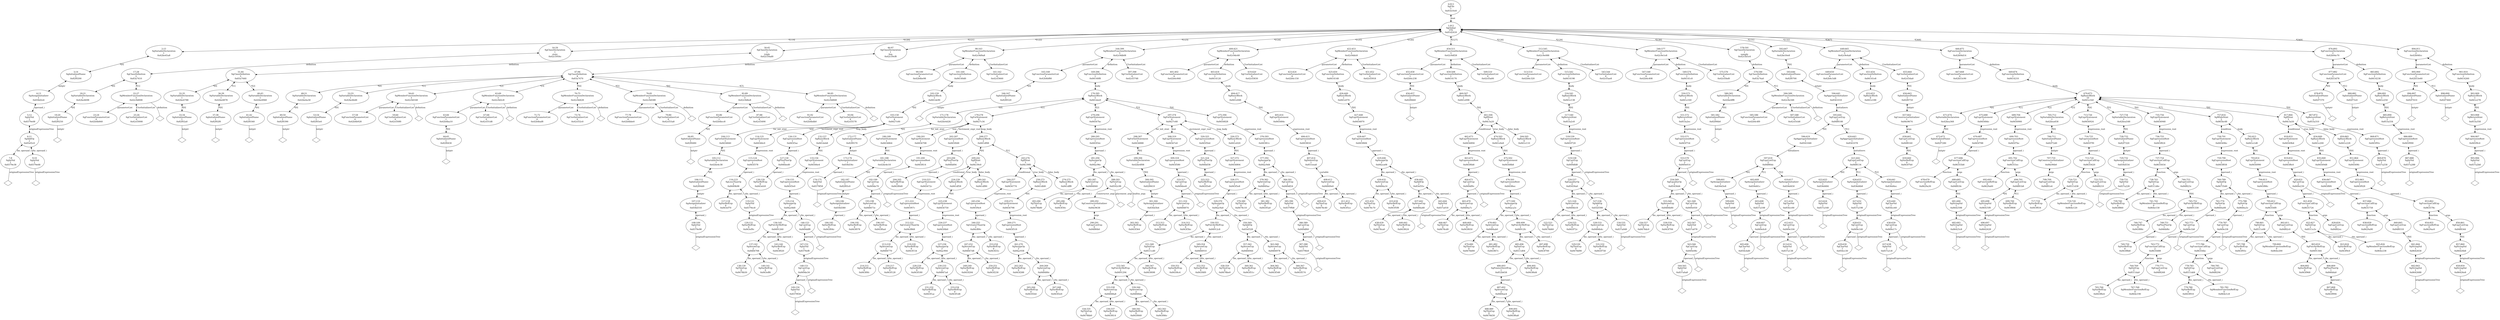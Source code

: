 digraph "G./fsm.C.dot" {
"0x8379e38"[label="7:8\nSgIntVal\n1\n0x8379e38\n" ];
"0x8379e38" -> "0x8379e38__originalExpressionTree__null"[label="originalExpressionTree" dir=none ];
"0x8379e38__originalExpressionTree__null"[label="" shape=diamond ];
"0x8379e68"[label="9:10\nSgIntVal\n1\n0x8379e68\n" ];
"0x8379e68" -> "0x8379e68__originalExpressionTree__null"[label="originalExpressionTree" dir=none ];
"0x8379e68__originalExpressionTree__null"[label="" shape=diamond ];
"0x83ef2c0"[label="6:11\nSgAddOp\n2\n0x83ef2c0\n" ];
"0x83ef2c0" -> "0x8379e38"[label="lhs_operand_i" dir=both ];
"0x83ef2c0" -> "0x8379e68"[label="rhs_operand_i" dir=both ];
"0x8379e08"[label="5:12\nSgIntVal\n1\n0x8379e08\n" ];
"0x8379e08" -> "0x83ef2c0"[label="originalExpressionTree" dir=both ];
"0x836d2e4"[label="4:13\nSgAssignInitializer\n1\n0x836d2e4\n" ];
"0x836d2e4" -> "0x8379e08"[label="operand_i" dir=both ];
"0x82f0200"[label="3:14\nSgInitializedName\n1\n0x82f0200\n" ];
"0x82f0200" -> "0x836d2e4"[label="initptr" dir=both ];
"0x42be45a8"[label="2:15\nSgVariableDeclaration\n1\n0x42be45a8\n" ];
"0x42be45a8" -> "0x82f0200"[label="*[0]" dir=both ];
"0x82f0250"[label="19:20\nSgInitializedName\n1\n0x82f0250\n" ];
"0x82f0250" -> "0x82f0250__initptr__null"[label="initptr" dir=none ];
"0x82f0250__initptr__null"[label="" shape=diamond ];
"0x42be4698"[label="18:21\nSgVariableDeclaration\n1\n0x42be4698\n" ];
"0x42be4698" -> "0x82f0250"[label="*[0]" dir=both ];
"0x42b4b840"[label="23:24\nSgFunctionParameterList\n0\n0x42b4b840\n" ];
"0x42cf3008"[label="25:26\nSgCtorInitializerList\n0\n0x42cf3008\n" ];
"0x42c9d008"[label="22:27\nSgMemberFunctionDeclaration\n3\n0x42c9d008\n" ];
"0x42c9d008" -> "0x42b4b840"[label="parameterList" dir=both ];
"0x42c9d008" -> "0x42c9d008__definition__null"[label="definition" dir=none ];
"0x42c9d008__definition__null"[label="" shape=diamond ];
"0x42c9d008" -> "0x42cf3008"[label="CtorInitializerList" dir=both ];
"0x83a7410"[label="17:28\nSgClassDefinition\n2\n0x83a7410\n" ];
"0x83a7410" -> "0x42be4698"[label="*[0]" dir=both ];
"0x83a7410" -> "0x42c9d008"[label="*[1]" dir=both ];
"0x42c5956c"[label="16:29\nSgClassDeclaration\n1\nstate\n0x42c5956c\n" ];
"0x42c5956c" -> "0x83a7410"[label="definition" dir=both ];
"0x82f02a0"[label="33:34\nSgInitializedName\n1\n0x82f02a0\n" ];
"0x82f02a0" -> "0x82f02a0__initptr__null"[label="initptr" dir=none ];
"0x82f02a0__initptr__null"[label="" shape=diamond ];
"0x42be4788"[label="32:35\nSgVariableDeclaration\n1\n0x42be4788\n" ];
"0x42be4788" -> "0x82f02a0"[label="*[0]" dir=both ];
"0x82f02f0"[label="37:38\nSgInitializedName\n1\n0x82f02f0\n" ];
"0x82f02f0" -> "0x82f02f0__initptr__null"[label="initptr" dir=none ];
"0x82f02f0__initptr__null"[label="" shape=diamond ];
"0x42be4878"[label="36:39\nSgVariableDeclaration\n1\n0x42be4878\n" ];
"0x42be4878" -> "0x82f02f0"[label="*[0]" dir=both ];
"0x82f0340"[label="41:42\nSgInitializedName\n1\n0x82f0340\n" ];
"0x82f0340" -> "0x82f0340__initptr__null"[label="initptr" dir=none ];
"0x82f0340__initptr__null"[label="" shape=diamond ];
"0x42be4968"[label="40:43\nSgVariableDeclaration\n1\n0x42be4968\n" ];
"0x42be4968" -> "0x82f0340"[label="*[0]" dir=both ];
"0x83a7440"[label="31:44\nSgClassDefinition\n3\n0x83a7440\n" ];
"0x83a7440" -> "0x42be4788"[label="*[0]" dir=both ];
"0x83a7440" -> "0x42be4878"[label="*[1]" dir=both ];
"0x83a7440" -> "0x42be4968"[label="*[2]" dir=both ];
"0x42c59ad0"[label="30:45\nSgClassDeclaration\n1\ntriple\n0x42c59ad0\n" ];
"0x42c59ad0" -> "0x83a7440"[label="definition" dir=both ];
"0x82f0390"[label="49:50\nSgInitializedName\n1\n0x82f0390\n" ];
"0x82f0390" -> "0x82f0390__initptr__null"[label="initptr" dir=none ];
"0x82f0390__initptr__null"[label="" shape=diamond ];
"0x42be4a58"[label="48:51\nSgVariableDeclaration\n1\n0x42be4a58\n" ];
"0x42be4a58" -> "0x82f0390"[label="*[0]" dir=both ];
"0x82f03e0"[label="53:54\nSgInitializedName\n1\n0x82f03e0\n" ];
"0x82f03e0" -> "0x82f03e0__initptr__null"[label="initptr" dir=none ];
"0x82f03e0__initptr__null"[label="" shape=diamond ];
"0x42be4b48"[label="52:55\nSgVariableDeclaration\n1\n0x42be4b48\n" ];
"0x42be4b48" -> "0x82f03e0"[label="*[0]" dir=both ];
"0x42b4b928"[label="57:58\nSgFunctionParameterList\n0\n0x42b4b928\n" ];
"0x42cf30f0"[label="59:60\nSgCtorInitializerList\n0\n0x42cf30f0\n" ];
"0x42c9d168"[label="56:61\nSgMemberFunctionDeclaration\n3\n0x42c9d168\n" ];
"0x42c9d168" -> "0x42b4b928"[label="parameterList" dir=both ];
"0x42c9d168" -> "0x42c9d168__definition__null"[label="definition" dir=none ];
"0x42c9d168__definition__null"[label="" shape=diamond ];
"0x42c9d168" -> "0x42cf30f0"[label="CtorInitializerList" dir=both ];
"0x82f0430"[label="64:65\nSgInitializedName\n1\n0x82f0430\n" ];
"0x82f0430" -> "0x82f0430__initptr__null"[label="initptr" dir=none ];
"0x82f0430__initptr__null"[label="" shape=diamond ];
"0x42b4ba10"[label="63:66\nSgFunctionParameterList\n1\n0x42b4ba10\n" ];
"0x42b4ba10" -> "0x82f0430"[label="*[0]" dir=both ];
"0x42cf31d8"[label="67:68\nSgCtorInitializerList\n0\n0x42cf31d8\n" ];
"0x42c9d2c8"[label="62:69\nSgMemberFunctionDeclaration\n3\n0x42c9d2c8\n" ];
"0x42c9d2c8" -> "0x42b4ba10"[label="parameterList" dir=both ];
"0x42c9d2c8" -> "0x42c9d2c8__definition__null"[label="definition" dir=none ];
"0x42c9d2c8__definition__null"[label="" shape=diamond ];
"0x42c9d2c8" -> "0x42cf31d8"[label="CtorInitializerList" dir=both ];
"0x42b4baf8"[label="71:72\nSgFunctionParameterList\n0\n0x42b4baf8\n" ];
"0x42cf32c0"[label="73:74\nSgCtorInitializerList\n0\n0x42cf32c0\n" ];
"0x42c9d428"[label="70:75\nSgMemberFunctionDeclaration\n3\n0x42c9d428\n" ];
"0x42c9d428" -> "0x42b4baf8"[label="parameterList" dir=both ];
"0x42c9d428" -> "0x42c9d428__definition__null"[label="definition" dir=none ];
"0x42c9d428__definition__null"[label="" shape=diamond ];
"0x42c9d428" -> "0x42cf32c0"[label="CtorInitializerList" dir=both ];
"0x42b4bbe0"[label="77:78\nSgFunctionParameterList\n0\n0x42b4bbe0\n" ];
"0x42cf33a8"[label="79:80\nSgCtorInitializerList\n0\n0x42cf33a8\n" ];
"0x42c9d588"[label="76:81\nSgMemberFunctionDeclaration\n3\n0x42c9d588\n" ];
"0x42c9d588" -> "0x42b4bbe0"[label="parameterList" dir=both ];
"0x42c9d588" -> "0x42c9d588__definition__null"[label="definition" dir=none ];
"0x42c9d588__definition__null"[label="" shape=diamond ];
"0x42c9d588" -> "0x42cf33a8"[label="CtorInitializerList" dir=both ];
"0x82f0480"[label="84:85\nSgInitializedName\n1\n0x82f0480\n" ];
"0x82f0480" -> "0x82f0480__initptr__null"[label="initptr" dir=none ];
"0x82f0480__initptr__null"[label="" shape=diamond ];
"0x42b4bcc8"[label="83:86\nSgFunctionParameterList\n1\n0x42b4bcc8\n" ];
"0x42b4bcc8" -> "0x82f0480"[label="*[0]" dir=both ];
"0x42cf3490"[label="87:88\nSgCtorInitializerList\n0\n0x42cf3490\n" ];
"0x42c9d6e8"[label="82:89\nSgMemberFunctionDeclaration\n3\n0x42c9d6e8\n" ];
"0x42c9d6e8" -> "0x42b4bcc8"[label="parameterList" dir=both ];
"0x42c9d6e8" -> "0x42c9d6e8__definition__null"[label="definition" dir=none ];
"0x42c9d6e8__definition__null"[label="" shape=diamond ];
"0x42c9d6e8" -> "0x42cf3490"[label="CtorInitializerList" dir=both ];
"0x42b4bdb0"[label="91:92\nSgFunctionParameterList\n0\n0x42b4bdb0\n" ];
"0x42cf3578"[label="93:94\nSgCtorInitializerList\n0\n0x42cf3578\n" ];
"0x42c9d848"[label="90:95\nSgMemberFunctionDeclaration\n3\n0x42c9d848\n" ];
"0x42c9d848" -> "0x42b4bdb0"[label="parameterList" dir=both ];
"0x42c9d848" -> "0x42c9d848__definition__null"[label="definition" dir=none ];
"0x42c9d848__definition__null"[label="" shape=diamond ];
"0x42c9d848" -> "0x42cf3578"[label="CtorInitializerList" dir=both ];
"0x83a7470"[label="47:96\nSgClassDefinition\n8\n0x83a7470\n" ];
"0x83a7470" -> "0x42be4a58"[label="*[0]" dir=both ];
"0x83a7470" -> "0x42be4b48"[label="*[1]" dir=both ];
"0x83a7470" -> "0x42c9d168"[label="*[2]" dir=both ];
"0x83a7470" -> "0x42c9d2c8"[label="*[3]" dir=both ];
"0x83a7470" -> "0x42c9d428"[label="*[4]" dir=both ];
"0x83a7470" -> "0x42c9d588"[label="*[5]" dir=both ];
"0x83a7470" -> "0x42c9d6e8"[label="*[6]" dir=both ];
"0x83a7470" -> "0x42c9d848"[label="*[7]" dir=both ];
"0x42c59cf8"[label="46:97\nSgClassDeclaration\n1\nfsm\n0x42c59cf8\n" ];
"0x42c59cf8" -> "0x83a7470"[label="definition" dir=both ];
"0x42b4be98"[label="99:100\nSgFunctionParameterList\n0\n0x42b4be98\n" ];
"0x8379e98"[label="108:109\nSgIntVal\n1\n0x8379e98\n" ];
"0x8379e98" -> "0x8379e98__originalExpressionTree__null"[label="originalExpressionTree" dir=none ];
"0x8379e98__originalExpressionTree__null"[label="" shape=diamond ];
"0x836d318"[label="107:110\nSgAssignInitializer\n1\n0x836d318\n" ];
"0x836d318" -> "0x8379e98"[label="operand_i" dir=both ];
"0x82f04d0"[label="106:111\nSgInitializedName\n1\n0x82f04d0\n" ];
"0x82f04d0" -> "0x836d318"[label="initptr" dir=both ];
"0x42be4c38"[label="105:112\nSgVariableDeclaration\n1\n0x42be4c38\n" ];
"0x42be4c38" -> "0x82f04d0"[label="*[0]" dir=both ];
"0x8434840"[label="104:113\nSgForInitStatement\n1\n0x8434840\n" ];
"0x8434840" -> "0x42be4c38"[label="*[0]" dir=both ];
"0x843ef70"[label="117:118\nSgVarRefExp\n0\n0x843ef70\n" ];
"0x843ef9c"[label="120:121\nSgVarRefExp\n0\n0x843ef9c\n" ];
"0x8379ec8"[label="119:122\nSgIntVal\n1\n0x8379ec8\n" ];
"0x8379ec8" -> "0x843ef9c"[label="originalExpressionTree" dir=both ];
"0x8449b98"[label="116:123\nSgLessThanOp\n2\n0x8449b98\n" ];
"0x8449b98" -> "0x843ef70"[label="lhs_operand_i" dir=both ];
"0x8449b98" -> "0x8379ec8"[label="rhs_operand_i" dir=both ];
"0x845f378"[label="115:124\nSgExpressionRoot\n1\n0x845f378\n" ];
"0x845f378" -> "0x8449b98"[label="operand_i" dir=both ];
"0x84566c0"[label="114:125\nSgExprStatement\n1\n0x84566c0\n" ];
"0x84566c0" -> "0x845f378"[label="expression_root" dir=both ];
"0x843efc8"[label="128:129\nSgVarRefExp\n0\n0x843efc8\n" ];
"0x846bed0"[label="127:130\nSgPlusPlusOp\n1\n0x846bed0\n" ];
"0x846bed0" -> "0x843efc8"[label="operand_i" dir=both ];
"0x845f3ac"[label="126:131\nSgExpressionRoot\n1\n0x845f3ac\n" ];
"0x845f3ac" -> "0x846bed0"[label="operand_i" dir=both ];
"0x8478b50"[label="138:139\nSgThisExp\n0\n0x8478b50\n" ];
"0x843eff4"[label="140:141\nSgVarRefExp\n0\n0x843eff4\n" ];
"0x8484708"[label="137:142\nSgArrowExp\n2\n0x8484708\n" ];
"0x8484708" -> "0x8478b50"[label="lhs_operand_i" dir=both ];
"0x8484708" -> "0x843eff4"[label="rhs_operand_i" dir=both ];
"0x843f020"[label="143:144\nSgVarRefExp\n0\n0x843f020\n" ];
"0x8491260"[label="136:145\nSgPntrArrRefExp\n2\n0x8491260\n" ];
"0x8491260" -> "0x8484708"[label="lhs_operand_i" dir=both ];
"0x8491260" -> "0x843f020"[label="rhs_operand_i" dir=both ];
"0x8379f28"[label="149:150\nSgIntVal\n1\n0x8379f28\n" ];
"0x8379f28" -> "0x8379f28__originalExpressionTree__null"[label="originalExpressionTree" dir=none ];
"0x8379f28__originalExpressionTree__null"[label="" shape=diamond ];
"0x849de34"[label="148:151\nSgCastExp\n2\n0x849de34\n" ];
"0x849de34" -> "0x8379f28"[label="operand_i" dir=both ];
"0x849de34" -> "0x849de34__originalExpressionTree__null"[label="originalExpressionTree" dir=none ];
"0x849de34__originalExpressionTree__null"[label="" shape=diamond ];
"0x8379ef8"[label="147:152\nSgIntVal\n1\n0x8379ef8\n" ];
"0x8379ef8" -> "0x849de34"[label="originalExpressionTree" dir=both ];
"0x849ddf8"[label="146:153\nSgCastExp\n2\n0x849ddf8\n" ];
"0x849ddf8" -> "0x8379ef8"[label="operand_i" dir=both ];
"0x849ddf8" -> "0x849ddf8__originalExpressionTree__null"[label="originalExpressionTree" dir=none ];
"0x849ddf8__originalExpressionTree__null"[label="" shape=diamond ];
"0x84ac8d0"[label="135:154\nSgAssignOp\n2\n0x84ac8d0\n" ];
"0x84ac8d0" -> "0x8491260"[label="lhs_operand_i" dir=both ];
"0x84ac8d0" -> "0x849ddf8"[label="rhs_operand_i" dir=both ];
"0x845f3e0"[label="134:155\nSgExpressionRoot\n1\n0x845f3e0\n" ];
"0x845f3e0" -> "0x84ac8d0"[label="operand_i" dir=both ];
"0x84566e4"[label="133:156\nSgExprStatement\n1\n0x84566e4\n" ];
"0x84566e4" -> "0x845f3e0"[label="expression_root" dir=both ];
"0x841deb8"[label="132:157\nSgBasicBlock\n1\n0x841deb8\n" ];
"0x841deb8" -> "0x84566e4"[label="*[0]" dir=both ];
"0x8427c00"[label="103:158\nSgForStatement\n4\n0x8427c00\n" ];
"0x8427c00" -> "0x8434840"[label="for_init_stmt" dir=both ];
"0x8427c00" -> "0x84566c0"[label="test" dir=both ];
"0x8427c00" -> "0x845f3ac"[label="increment_expr_root" dir=both ];
"0x8427c00" -> "0x841deb8"[label="loop_body" dir=both ];
"0x841de90"[label="102:159\nSgBasicBlock\n1\n0x841de90\n" ];
"0x841de90" -> "0x8427c00"[label="*[0]" dir=both ];
"0x84140d0"[label="101:160\nSgFunctionDefinition\n1\n0x84140d0\n" ];
"0x84140d0" -> "0x841de90"[label="body" dir=both ];
"0x42cf3660"[label="161:162\nSgCtorInitializerList\n0\n0x42cf3660\n" ];
"0x42c9d9a8"[label="98:163\nSgMemberFunctionDeclaration\n3\n0x42c9d9a8\n" ];
"0x42c9d9a8" -> "0x42b4be98"[label="parameterList" dir=both ];
"0x42c9d9a8" -> "0x84140d0"[label="definition" dir=both ];
"0x42c9d9a8" -> "0x42cf3660"[label="CtorInitializerList" dir=both ];
"0x82f0520"[label="166:167\nSgInitializedName\n1\n0x82f0520\n" ];
"0x82f0520" -> "0x82f0520__initptr__null"[label="initptr" dir=none ];
"0x82f0520__initptr__null"[label="" shape=diamond ];
"0x42b4bf80"[label="165:168\nSgFunctionParameterList\n1\n0x42b4bf80\n" ];
"0x42b4bf80" -> "0x82f0520"[label="*[0]" dir=both ];
"0x8379f58"[label="174:175\nSgIntVal\n1\n0x8379f58\n" ];
"0x8379f58" -> "0x8379f58__originalExpressionTree__null"[label="originalExpressionTree" dir=none ];
"0x8379f58__originalExpressionTree__null"[label="" shape=diamond ];
"0x836d34c"[label="173:176\nSgAssignInitializer\n1\n0x836d34c\n" ];
"0x836d34c" -> "0x8379f58"[label="operand_i" dir=both ];
"0x82f0570"[label="172:177\nSgInitializedName\n1\n0x82f0570\n" ];
"0x82f0570" -> "0x836d34c"[label="initptr" dir=both ];
"0x42be4d28"[label="171:178\nSgVariableDeclaration\n1\n0x42be4d28\n" ];
"0x42be4d28" -> "0x82f0570"[label="*[0]" dir=both ];
"0x843f04c"[label="184:185\nSgVarRefExp\n0\n0x843f04c\n" ];
"0x836d380"[label="183:186\nSgAssignInitializer\n1\n0x836d380\n" ];
"0x836d380" -> "0x843f04c"[label="operand_i" dir=both ];
"0x82f05c0"[label="182:187\nSgInitializedName\n1\n0x82f05c0\n" ];
"0x82f05c0" -> "0x836d380"[label="initptr" dir=both ];
"0x42be4e18"[label="181:188\nSgVariableDeclaration\n1\n0x42be4e18\n" ];
"0x42be4e18" -> "0x82f05c0"[label="*[0]" dir=both ];
"0x8434864"[label="180:189\nSgForInitStatement\n1\n0x8434864\n" ];
"0x8434864" -> "0x42be4e18"[label="*[0]" dir=both ];
"0x843f078"[label="194:195\nSgVarRefExp\n0\n0x843f078\n" ];
"0x843f0a4"[label="196:197\nSgVarRefExp\n0\n0x843f0a4\n" ];
"0x848473c"[label="193:198\nSgArrowExp\n2\n0x848473c\n" ];
"0x848473c" -> "0x843f078"[label="lhs_operand_i" dir=both ];
"0x848473c" -> "0x843f0a4"[label="rhs_operand_i" dir=both ];
"0x849de70"[label="192:199\nSgCastExp\n2\n0x849de70\n" ];
"0x849de70" -> "0x848473c"[label="operand_i" dir=both ];
"0x849de70" -> "0x849de70__originalExpressionTree__null"[label="originalExpressionTree" dir=none ];
"0x849de70__originalExpressionTree__null"[label="" shape=diamond ];
"0x845f414"[label="191:200\nSgExpressionRoot\n1\n0x845f414\n" ];
"0x845f414" -> "0x849de70"[label="operand_i" dir=both ];
"0x8456708"[label="190:201\nSgExprStatement\n1\n0x8456708\n" ];
"0x8456708" -> "0x845f414"[label="expression_root" dir=both ];
"0x843f0d0"[label="204:205\nSgVarRefExp\n0\n0x843f0d0\n" ];
"0x846bf04"[label="203:206\nSgPlusPlusOp\n1\n0x846bf04\n" ];
"0x846bf04" -> "0x843f0d0"[label="operand_i" dir=both ];
"0x845f448"[label="202:207\nSgExpressionRoot\n1\n0x845f448\n" ];
"0x845f448" -> "0x846bf04"[label="operand_i" dir=both ];
"0x843f0fc"[label="214:215\nSgVarRefExp\n0\n0x843f0fc\n" ];
"0x843f128"[label="216:217\nSgVarRefExp\n0\n0x843f128\n" ];
"0x8484770"[label="213:218\nSgArrowExp\n2\n0x8484770\n" ];
"0x8484770" -> "0x843f0fc"[label="lhs_operand_i" dir=both ];
"0x8484770" -> "0x843f128"[label="rhs_operand_i" dir=both ];
"0x843f154"[label="219:220\nSgVarRefExp\n0\n0x843f154\n" ];
"0x84cf868"[label="212:221\nSgGreaterThanOp\n2\n0x84cf868\n" ];
"0x84cf868" -> "0x8484770"[label="lhs_operand_i" dir=both ];
"0x84cf868" -> "0x843f154"[label="rhs_operand_i" dir=both ];
"0x845f47c"[label="211:222\nSgExpressionRoot\n1\n0x845f47c\n" ];
"0x845f47c" -> "0x84cf868"[label="operand_i" dir=both ];
"0x845672c"[label="210:223\nSgExprStatement\n1\n0x845672c\n" ];
"0x845672c" -> "0x845f47c"[label="expression_root" dir=both ];
"0x843f180"[label="228:229\nSgVarRefExp\n0\n0x843f180\n" ];
"0x843f1ac"[label="231:232\nSgVarRefExp\n0\n0x843f1ac\n" ];
"0x843f1d8"[label="233:234\nSgVarRefExp\n0\n0x843f1d8\n" ];
"0x84847a4"[label="230:235\nSgArrowExp\n2\n0x84847a4\n" ];
"0x84847a4" -> "0x843f1ac"[label="lhs_operand_i" dir=both ];
"0x84847a4" -> "0x843f1d8"[label="rhs_operand_i" dir=both ];
"0x84ac904"[label="227:236\nSgAssignOp\n2\n0x84ac904\n" ];
"0x84ac904" -> "0x843f180"[label="lhs_operand_i" dir=both ];
"0x84ac904" -> "0x84847a4"[label="rhs_operand_i" dir=both ];
"0x845f4b0"[label="226:237\nSgExpressionRoot\n1\n0x845f4b0\n" ];
"0x845f4b0" -> "0x84ac904"[label="operand_i" dir=both ];
"0x8456750"[label="225:238\nSgExprStatement\n1\n0x8456750\n" ];
"0x8456750" -> "0x845f4b0"[label="expression_root" dir=both ];
"0x841df58"[label="224:239\nSgBasicBlock\n1\n0x841df58\n" ];
"0x841df58" -> "0x8456750"[label="*[0]" dir=both ];
"0x841df80"[label="240:241\nSgBasicBlock\n0\n0x841df80\n" ];
"0x84c39c0"[label="209:242\nSgIfStmt\n3\n0x84c39c0\n" ];
"0x84c39c0" -> "0x845672c"[label="conditional" dir=both ];
"0x84c39c0" -> "0x841df58"[label="true_body" dir=both ];
"0x84c39c0" -> "0x841df80"[label="false_body" dir=both ];
"0x843f204"[label="248:249\nSgVarRefExp\n0\n0x843f204\n" ];
"0x843f230"[label="250:251\nSgVarRefExp\n0\n0x843f230\n" ];
"0x84847d8"[label="247:252\nSgArrowExp\n2\n0x84847d8\n" ];
"0x84847d8" -> "0x843f204"[label="lhs_operand_i" dir=both ];
"0x84847d8" -> "0x843f230"[label="rhs_operand_i" dir=both ];
"0x843f25c"[label="253:254\nSgVarRefExp\n0\n0x843f25c\n" ];
"0x84cf89c"[label="246:255\nSgGreaterThanOp\n2\n0x84cf89c\n" ];
"0x84cf89c" -> "0x84847d8"[label="lhs_operand_i" dir=both ];
"0x84cf89c" -> "0x843f25c"[label="rhs_operand_i" dir=both ];
"0x845f4e4"[label="245:256\nSgExpressionRoot\n1\n0x845f4e4\n" ];
"0x845f4e4" -> "0x84cf89c"[label="operand_i" dir=both ];
"0x8456774"[label="244:257\nSgExprStatement\n1\n0x8456774\n" ];
"0x8456774" -> "0x845f4e4"[label="expression_root" dir=both ];
"0x843f288"[label="262:263\nSgVarRefExp\n0\n0x843f288\n" ];
"0x843f2b4"[label="265:266\nSgVarRefExp\n0\n0x843f2b4\n" ];
"0x843f2e0"[label="267:268\nSgVarRefExp\n0\n0x843f2e0\n" ];
"0x848480c"[label="264:269\nSgArrowExp\n2\n0x848480c\n" ];
"0x848480c" -> "0x843f2b4"[label="lhs_operand_i" dir=both ];
"0x848480c" -> "0x843f2e0"[label="rhs_operand_i" dir=both ];
"0x84ac938"[label="261:270\nSgAssignOp\n2\n0x84ac938\n" ];
"0x84ac938" -> "0x843f288"[label="lhs_operand_i" dir=both ];
"0x84ac938" -> "0x848480c"[label="rhs_operand_i" dir=both ];
"0x845f518"[label="260:271\nSgExpressionRoot\n1\n0x845f518\n" ];
"0x845f518" -> "0x84ac938"[label="operand_i" dir=both ];
"0x8456798"[label="259:272\nSgExprStatement\n1\n0x8456798\n" ];
"0x8456798" -> "0x845f518"[label="expression_root" dir=both ];
"0x841dfd0"[label="258:273\nSgBasicBlock\n1\n0x841dfd0\n" ];
"0x841dfd0" -> "0x8456798"[label="*[0]" dir=both ];
"0x841dff8"[label="274:275\nSgBasicBlock\n0\n0x841dff8\n" ];
"0x84c39f0"[label="243:276\nSgIfStmt\n3\n0x84c39f0\n" ];
"0x84c39f0" -> "0x8456774"[label="conditional" dir=both ];
"0x84c39f0" -> "0x841dfd0"[label="true_body" dir=both ];
"0x84c39f0" -> "0x841dff8"[label="false_body" dir=both ];
"0x841df08"[label="208:277\nSgBasicBlock\n2\n0x841df08\n" ];
"0x841df08" -> "0x84c39c0"[label="*[0]" dir=both ];
"0x841df08" -> "0x84c39f0"[label="*[1]" dir=both ];
"0x8427c34"[label="179:278\nSgForStatement\n4\n0x8427c34\n" ];
"0x8427c34" -> "0x8434864"[label="for_init_stmt" dir=both ];
"0x8427c34" -> "0x8456708"[label="test" dir=both ];
"0x8427c34" -> "0x845f448"[label="increment_expr_root" dir=both ];
"0x8427c34" -> "0x841df08"[label="loop_body" dir=both ];
"0x8478b80"[label="283:284\nSgThisExp\n0\n0x8478b80\n" ];
"0x843f30c"[label="285:286\nSgVarRefExp\n0\n0x843f30c\n" ];
"0x8484840"[label="282:287\nSgArrowExp\n2\n0x8484840\n" ];
"0x8484840" -> "0x8478b80"[label="lhs_operand_i" dir=both ];
"0x8484840" -> "0x843f30c"[label="rhs_operand_i" dir=both ];
"0x84f80b0"[label="290:291\nSgExprListExp\n0\n0x84f80b0\n" ];
"0x84e9638"[label="289:292\nSgConstructorInitializer\n1\n0x84e9638\n" ];
"0x84e9638" -> "0x84f80b0"[label="args" dir=both ];
"0x8502c98"[label="288:293\nSgNewExp\n3\n0x8502c98\n" ];
"0x8502c98" -> "0x8502c98__placement_args__null"[label="placement_args" dir=none ];
"0x8502c98__placement_args__null"[label="" shape=diamond ];
"0x8502c98" -> "0x84e9638"[label="constructor_args" dir=both ];
"0x8502c98" -> "0x8502c98__builtin_args__null"[label="builtin_args" dir=none ];
"0x8502c98__builtin_args__null"[label="" shape=diamond ];
"0x84ac96c"[label="281:294\nSgAssignOp\n2\n0x84ac96c\n" ];
"0x84ac96c" -> "0x8484840"[label="lhs_operand_i" dir=both ];
"0x84ac96c" -> "0x8502c98"[label="rhs_operand_i" dir=both ];
"0x845f54c"[label="280:295\nSgExpressionRoot\n1\n0x845f54c\n" ];
"0x845f54c" -> "0x84ac96c"[label="operand_i" dir=both ];
"0x84567bc"[label="279:296\nSgExprStatement\n1\n0x84567bc\n" ];
"0x84567bc" -> "0x845f54c"[label="expression_root" dir=both ];
"0x843f364"[label="302:303\nSgVarRefExp\n0\n0x843f364\n" ];
"0x836d3b4"[label="301:304\nSgAssignInitializer\n1\n0x836d3b4\n" ];
"0x836d3b4" -> "0x843f364"[label="operand_i" dir=both ];
"0x82f0610"[label="300:305\nSgInitializedName\n1\n0x82f0610\n" ];
"0x82f0610" -> "0x836d3b4"[label="initptr" dir=both ];
"0x42be4f08"[label="299:306\nSgVariableDeclaration\n1\n0x42be4f08\n" ];
"0x42be4f08" -> "0x82f0610"[label="*[0]" dir=both ];
"0x8434888"[label="298:307\nSgForInitStatement\n1\n0x8434888\n" ];
"0x8434888" -> "0x42be4f08"[label="*[0]" dir=both ];
"0x843f390"[label="312:313\nSgVarRefExp\n0\n0x843f390\n" ];
"0x843f3bc"[label="314:315\nSgVarRefExp\n0\n0x843f3bc\n" ];
"0x8484874"[label="311:316\nSgArrowExp\n2\n0x8484874\n" ];
"0x8484874" -> "0x843f390"[label="lhs_operand_i" dir=both ];
"0x8484874" -> "0x843f3bc"[label="rhs_operand_i" dir=both ];
"0x849dee8"[label="310:317\nSgCastExp\n2\n0x849dee8\n" ];
"0x849dee8" -> "0x8484874"[label="operand_i" dir=both ];
"0x849dee8" -> "0x849dee8__originalExpressionTree__null"[label="originalExpressionTree" dir=none ];
"0x849dee8__originalExpressionTree__null"[label="" shape=diamond ];
"0x845f580"[label="309:318\nSgExpressionRoot\n1\n0x845f580\n" ];
"0x845f580" -> "0x849dee8"[label="operand_i" dir=both ];
"0x84567e0"[label="308:319\nSgExprStatement\n1\n0x84567e0\n" ];
"0x84567e0" -> "0x845f580"[label="expression_root" dir=both ];
"0x843f3e8"[label="322:323\nSgVarRefExp\n0\n0x843f3e8\n" ];
"0x846bf38"[label="321:324\nSgPlusPlusOp\n1\n0x846bf38\n" ];
"0x846bf38" -> "0x843f3e8"[label="operand_i" dir=both ];
"0x845f5b4"[label="320:325\nSgExpressionRoot\n1\n0x845f5b4\n" ];
"0x845f5b4" -> "0x846bf38"[label="operand_i" dir=both ];
"0x8478bb0"[label="334:335\nSgThisExp\n0\n0x8478bb0\n" ];
"0x843f414"[label="336:337\nSgVarRefExp\n0\n0x843f414\n" ];
"0x84848a8"[label="333:338\nSgArrowExp\n2\n0x84848a8\n" ];
"0x84848a8" -> "0x8478bb0"[label="lhs_operand_i" dir=both ];
"0x84848a8" -> "0x843f414"[label="rhs_operand_i" dir=both ];
"0x843f440"[label="340:341\nSgVarRefExp\n0\n0x843f440\n" ];
"0x843f46c"[label="342:343\nSgVarRefExp\n0\n0x843f46c\n" ];
"0x84848dc"[label="339:344\nSgArrowExp\n2\n0x84848dc\n" ];
"0x84848dc" -> "0x843f440"[label="lhs_operand_i" dir=both ];
"0x84848dc" -> "0x843f46c"[label="rhs_operand_i" dir=both ];
"0x8491294"[label="332:345\nSgPntrArrRefExp\n2\n0x8491294\n" ];
"0x8491294" -> "0x84848a8"[label="lhs_operand_i" dir=both ];
"0x8491294" -> "0x84848dc"[label="rhs_operand_i" dir=both ];
"0x843f498"[label="346:347\nSgVarRefExp\n0\n0x843f498\n" ];
"0x8511cd0"[label="331:348\nSgDotExp\n2\n0x8511cd0\n" ];
"0x8511cd0" -> "0x8491294"[label="lhs_operand_i" dir=both ];
"0x8511cd0" -> "0x843f498"[label="rhs_operand_i" dir=both ];
"0x843f4c4"[label="350:351\nSgVarRefExp\n0\n0x843f4c4\n" ];
"0x843f4f0"[label="352:353\nSgVarRefExp\n0\n0x843f4f0\n" ];
"0x8484910"[label="349:354\nSgArrowExp\n2\n0x8484910\n" ];
"0x8484910" -> "0x843f4c4"[label="lhs_operand_i" dir=both ];
"0x8484910" -> "0x843f4f0"[label="rhs_operand_i" dir=both ];
"0x84912c8"[label="330:355\nSgPntrArrRefExp\n2\n0x84912c8\n" ];
"0x84912c8" -> "0x8511cd0"[label="lhs_operand_i" dir=both ];
"0x84912c8" -> "0x8484910"[label="rhs_operand_i" dir=both ];
"0x8478be0"[label="358:359\nSgThisExp\n0\n0x8478be0\n" ];
"0x843f51c"[label="360:361\nSgVarRefExp\n0\n0x843f51c\n" ];
"0x8484944"[label="357:362\nSgArrowExp\n2\n0x8484944\n" ];
"0x8484944" -> "0x8478be0"[label="lhs_operand_i" dir=both ];
"0x8484944" -> "0x843f51c"[label="rhs_operand_i" dir=both ];
"0x843f548"[label="364:365\nSgVarRefExp\n0\n0x843f548\n" ];
"0x843f574"[label="366:367\nSgVarRefExp\n0\n0x843f574\n" ];
"0x8484978"[label="363:368\nSgArrowExp\n2\n0x8484978\n" ];
"0x8484978" -> "0x843f548"[label="lhs_operand_i" dir=both ];
"0x8484978" -> "0x843f574"[label="rhs_operand_i" dir=both ];
"0x83ef328"[label="356:369\nSgAddOp\n2\n0x83ef328\n" ];
"0x83ef328" -> "0x8484944"[label="lhs_operand_i" dir=both ];
"0x83ef328" -> "0x8484978"[label="rhs_operand_i" dir=both ];
"0x84ac9a0"[label="329:370\nSgAssignOp\n2\n0x84ac9a0\n" ];
"0x84ac9a0" -> "0x84912c8"[label="lhs_operand_i" dir=both ];
"0x84ac9a0" -> "0x83ef328"[label="rhs_operand_i" dir=both ];
"0x845f5e8"[label="328:371\nSgExpressionRoot\n1\n0x845f5e8\n" ];
"0x845f5e8" -> "0x84ac9a0"[label="operand_i" dir=both ];
"0x8456804"[label="327:372\nSgExprStatement\n1\n0x8456804\n" ];
"0x8456804" -> "0x845f5e8"[label="expression_root" dir=both ];
"0x841e020"[label="326:373\nSgBasicBlock\n1\n0x841e020\n" ];
"0x841e020" -> "0x8456804"[label="*[0]" dir=both ];
"0x8427c68"[label="297:374\nSgForStatement\n4\n0x8427c68\n" ];
"0x8427c68" -> "0x8434888"[label="for_init_stmt" dir=both ];
"0x8427c68" -> "0x84567e0"[label="test" dir=both ];
"0x8427c68" -> "0x845f5b4"[label="increment_expr_root" dir=both ];
"0x8427c68" -> "0x841e020"[label="loop_body" dir=both ];
"0x8478c10"[label="379:380\nSgThisExp\n0\n0x8478c10\n" ];
"0x843f5a0"[label="381:382\nSgVarRefExp\n0\n0x843f5a0\n" ];
"0x84849ac"[label="378:383\nSgArrowExp\n2\n0x84849ac\n" ];
"0x84849ac" -> "0x8478c10"[label="lhs_operand_i" dir=both ];
"0x84849ac" -> "0x843f5a0"[label="rhs_operand_i" dir=both ];
"0x8379fe8"[label="387:388\nSgIntVal\n1\n0x8379fe8\n" ];
"0x8379fe8" -> "0x8379fe8__originalExpressionTree__null"[label="originalExpressionTree" dir=none ];
"0x8379fe8__originalExpressionTree__null"[label="" shape=diamond ];
"0x849df60"[label="386:389\nSgCastExp\n2\n0x849df60\n" ];
"0x849df60" -> "0x8379fe8"[label="operand_i" dir=both ];
"0x849df60" -> "0x849df60__originalExpressionTree__null"[label="originalExpressionTree" dir=none ];
"0x849df60__originalExpressionTree__null"[label="" shape=diamond ];
"0x8379fb8"[label="385:390\nSgIntVal\n1\n0x8379fb8\n" ];
"0x8379fb8" -> "0x849df60"[label="originalExpressionTree" dir=both ];
"0x849df24"[label="384:391\nSgCastExp\n2\n0x849df24\n" ];
"0x849df24" -> "0x8379fb8"[label="operand_i" dir=both ];
"0x849df24" -> "0x849df24__originalExpressionTree__null"[label="originalExpressionTree" dir=none ];
"0x849df24__originalExpressionTree__null"[label="" shape=diamond ];
"0x84ac9d4"[label="377:392\nSgAssignOp\n2\n0x84ac9d4\n" ];
"0x84ac9d4" -> "0x84849ac"[label="lhs_operand_i" dir=both ];
"0x84ac9d4" -> "0x849df24"[label="rhs_operand_i" dir=both ];
"0x845f61c"[label="376:393\nSgExpressionRoot\n1\n0x845f61c\n" ];
"0x845f61c" -> "0x84ac9d4"[label="operand_i" dir=both ];
"0x8456828"[label="375:394\nSgExprStatement\n1\n0x8456828\n" ];
"0x8456828" -> "0x845f61c"[label="expression_root" dir=both ];
"0x841dee0"[label="170:395\nSgBasicBlock\n5\n0x841dee0\n" ];
"0x841dee0" -> "0x42be4d28"[label="*[0]" dir=both ];
"0x841dee0" -> "0x8427c34"[label="*[1]" dir=both ];
"0x841dee0" -> "0x84567bc"[label="*[2]" dir=both ];
"0x841dee0" -> "0x8427c68"[label="*[3]" dir=both ];
"0x841dee0" -> "0x8456828"[label="*[4]" dir=both ];
"0x84140f8"[label="169:396\nSgFunctionDefinition\n1\n0x84140f8\n" ];
"0x84140f8" -> "0x841dee0"[label="body" dir=both ];
"0x42cf3748"[label="397:398\nSgCtorInitializerList\n0\n0x42cf3748\n" ];
"0x42c9db08"[label="164:399\nSgMemberFunctionDeclaration\n3\n0x42c9db08\n" ];
"0x42c9db08" -> "0x42b4bf80"[label="parameterList" dir=both ];
"0x42c9db08" -> "0x84140f8"[label="definition" dir=both ];
"0x42c9db08" -> "0x42cf3748"[label="CtorInitializerList" dir=both ];
"0x42b4c068"[label="401:402\nSgFunctionParameterList\n0\n0x42b4c068\n" ];
"0x8478c40"[label="409:410\nSgThisExp\n0\n0x8478c40\n" ];
"0x843f5cc"[label="411:412\nSgVarRefExp\n0\n0x843f5cc\n" ];
"0x84849e0"[label="408:413\nSgArrowExp\n2\n0x84849e0\n" ];
"0x84849e0" -> "0x8478c40"[label="lhs_operand_i" dir=both ];
"0x84849e0" -> "0x843f5cc"[label="rhs_operand_i" dir=both ];
"0x851eea8"[label="407:414\nSgDeleteExp\n1\n0x851eea8\n" ];
"0x851eea8" -> "0x84849e0"[label="variable" dir=both ];
"0x845f650"[label="406:415\nSgExpressionRoot\n1\n0x845f650\n" ];
"0x845f650" -> "0x851eea8"[label="operand_i" dir=both ];
"0x845684c"[label="405:416\nSgExprStatement\n1\n0x845684c\n" ];
"0x845684c" -> "0x845f650"[label="expression_root" dir=both ];
"0x841e048"[label="404:417\nSgBasicBlock\n1\n0x841e048\n" ];
"0x841e048" -> "0x845684c"[label="*[0]" dir=both ];
"0x8414120"[label="403:418\nSgFunctionDefinition\n1\n0x8414120\n" ];
"0x8414120" -> "0x841e048"[label="body" dir=both ];
"0x42cf3830"[label="419:420\nSgCtorInitializerList\n0\n0x42cf3830\n" ];
"0x42c9dc68"[label="400:421\nSgMemberFunctionDeclaration\n3\n0x42c9dc68\n" ];
"0x42c9dc68" -> "0x42b4c068"[label="parameterList" dir=both ];
"0x42c9dc68" -> "0x8414120"[label="definition" dir=both ];
"0x42c9dc68" -> "0x42cf3830"[label="CtorInitializerList" dir=both ];
"0x42b4c150"[label="423:424\nSgFunctionParameterList\n0\n0x42b4c150\n" ];
"0x8478c70"[label="431:432\nSgThisExp\n0\n0x8478c70\n" ];
"0x843f5f8"[label="433:434\nSgVarRefExp\n0\n0x843f5f8\n" ];
"0x8484a14"[label="430:435\nSgArrowExp\n2\n0x8484a14\n" ];
"0x8484a14" -> "0x8478c70"[label="lhs_operand_i" dir=both ];
"0x8484a14" -> "0x843f5f8"[label="rhs_operand_i" dir=both ];
"0x8478ca0"[label="438:439\nSgThisExp\n0\n0x8478ca0\n" ];
"0x843f624"[label="440:441\nSgVarRefExp\n0\n0x843f624\n" ];
"0x8484a48"[label="437:442\nSgArrowExp\n2\n0x8484a48\n" ];
"0x8484a48" -> "0x8478ca0"[label="lhs_operand_i" dir=both ];
"0x8484a48" -> "0x843f624"[label="rhs_operand_i" dir=both ];
"0x837a018"[label="443:444\nSgIntVal\n1\n0x837a018\n" ];
"0x837a018" -> "0x837a018__originalExpressionTree__null"[label="originalExpressionTree" dir=none ];
"0x837a018__originalExpressionTree__null"[label="" shape=diamond ];
"0x83ef35c"[label="436:445\nSgAddOp\n2\n0x83ef35c\n" ];
"0x83ef35c" -> "0x8484a48"[label="lhs_operand_i" dir=both ];
"0x83ef35c" -> "0x837a018"[label="rhs_operand_i" dir=both ];
"0x84aca08"[label="429:446\nSgAssignOp\n2\n0x84aca08\n" ];
"0x84aca08" -> "0x8484a14"[label="lhs_operand_i" dir=both ];
"0x84aca08" -> "0x83ef35c"[label="rhs_operand_i" dir=both ];
"0x845f684"[label="428:447\nSgExpressionRoot\n1\n0x845f684\n" ];
"0x845f684" -> "0x84aca08"[label="operand_i" dir=both ];
"0x8456870"[label="427:448\nSgExprStatement\n1\n0x8456870\n" ];
"0x8456870" -> "0x845f684"[label="expression_root" dir=both ];
"0x841e070"[label="426:449\nSgBasicBlock\n1\n0x841e070\n" ];
"0x841e070" -> "0x8456870"[label="*[0]" dir=both ];
"0x8414148"[label="425:450\nSgFunctionDefinition\n1\n0x8414148\n" ];
"0x8414148" -> "0x841e070"[label="body" dir=both ];
"0x42cf3918"[label="451:452\nSgCtorInitializerList\n0\n0x42cf3918\n" ];
"0x42c9ddc8"[label="422:453\nSgMemberFunctionDeclaration\n3\n0x42c9ddc8\n" ];
"0x42c9ddc8" -> "0x42b4c150"[label="parameterList" dir=both ];
"0x42c9ddc8" -> "0x8414148"[label="definition" dir=both ];
"0x42c9ddc8" -> "0x42cf3918"[label="CtorInitializerList" dir=both ];
"0x82f0660"[label="456:457\nSgInitializedName\n1\n0x82f0660\n" ];
"0x82f0660" -> "0x82f0660__initptr__null"[label="initptr" dir=none ];
"0x82f0660__initptr__null"[label="" shape=diamond ];
"0x42b4c238"[label="455:458\nSgFunctionParameterList\n1\n0x42b4c238\n" ];
"0x42b4c238" -> "0x82f0660"[label="*[0]" dir=both ];
"0x8478cd0"[label="466:467\nSgThisExp\n0\n0x8478cd0\n" ];
"0x843f650"[label="468:469\nSgVarRefExp\n0\n0x843f650\n" ];
"0x8484a7c"[label="465:470\nSgArrowExp\n2\n0x8484a7c\n" ];
"0x8484a7c" -> "0x8478cd0"[label="lhs_operand_i" dir=both ];
"0x8484a7c" -> "0x843f650"[label="rhs_operand_i" dir=both ];
"0x849df9c"[label="464:471\nSgCastExp\n2\n0x849df9c\n" ];
"0x849df9c" -> "0x8484a7c"[label="operand_i" dir=both ];
"0x849df9c" -> "0x849df9c__originalExpressionTree__null"[label="originalExpressionTree" dir=none ];
"0x849df9c__originalExpressionTree__null"[label="" shape=diamond ];
"0x845f6b8"[label="463:472\nSgExpressionRoot\n1\n0x845f6b8\n" ];
"0x845f6b8" -> "0x849df9c"[label="operand_i" dir=both ];
"0x8456894"[label="462:473\nSgExprStatement\n1\n0x8456894\n" ];
"0x8456894" -> "0x845f6b8"[label="expression_root" dir=both ];
"0x8478d00"[label="479:480\nSgThisExp\n0\n0x8478d00\n" ];
"0x843f67c"[label="481:482\nSgVarRefExp\n0\n0x843f67c\n" ];
"0x8484ab0"[label="478:483\nSgArrowExp\n2\n0x8484ab0\n" ];
"0x8484ab0" -> "0x8478d00"[label="lhs_operand_i" dir=both ];
"0x8484ab0" -> "0x843f67c"[label="rhs_operand_i" dir=both ];
"0x8478d30"[label="488:489\nSgThisExp\n0\n0x8478d30\n" ];
"0x843f6a8"[label="490:491\nSgVarRefExp\n0\n0x843f6a8\n" ];
"0x8484ae4"[label="487:492\nSgArrowExp\n2\n0x8484ae4\n" ];
"0x8484ae4" -> "0x8478d30"[label="lhs_operand_i" dir=both ];
"0x8484ae4" -> "0x843f6a8"[label="rhs_operand_i" dir=both ];
"0x852b658"[label="486:493\nSgPointerDerefExp\n1\n0x852b658\n" ];
"0x852b658" -> "0x8484ae4"[label="operand_i" dir=both ];
"0x843f6d4"[label="494:495\nSgVarRefExp\n0\n0x843f6d4\n" ];
"0x8511d04"[label="485:496\nSgDotExp\n2\n0x8511d04\n" ];
"0x8511d04" -> "0x852b658"[label="lhs_operand_i" dir=both ];
"0x8511d04" -> "0x843f6d4"[label="rhs_operand_i" dir=both ];
"0x843f700"[label="497:498\nSgVarRefExp\n0\n0x843f700\n" ];
"0x84912fc"[label="484:499\nSgPntrArrRefExp\n2\n0x84912fc\n" ];
"0x84912fc" -> "0x8511d04"[label="lhs_operand_i" dir=both ];
"0x84912fc" -> "0x843f700"[label="rhs_operand_i" dir=both ];
"0x84aca3c"[label="477:500\nSgAssignOp\n2\n0x84aca3c\n" ];
"0x84aca3c" -> "0x8484ab0"[label="lhs_operand_i" dir=both ];
"0x84aca3c" -> "0x84912fc"[label="rhs_operand_i" dir=both ];
"0x845f6ec"[label="476:501\nSgExpressionRoot\n1\n0x845f6ec\n" ];
"0x845f6ec" -> "0x84aca3c"[label="operand_i" dir=both ];
"0x84568b8"[label="475:502\nSgExprStatement\n1\n0x84568b8\n" ];
"0x84568b8" -> "0x845f6ec"[label="expression_root" dir=both ];
"0x841e0e8"[label="474:503\nSgBasicBlock\n1\n0x841e0e8\n" ];
"0x841e0e8" -> "0x84568b8"[label="*[0]" dir=both ];
"0x841e110"[label="504:505\nSgBasicBlock\n0\n0x841e110\n" ];
"0x84c3a20"[label="461:506\nSgIfStmt\n3\n0x84c3a20\n" ];
"0x84c3a20" -> "0x8456894"[label="conditional" dir=both ];
"0x84c3a20" -> "0x841e0e8"[label="true_body" dir=both ];
"0x84c3a20" -> "0x841e110"[label="false_body" dir=both ];
"0x841e098"[label="460:507\nSgBasicBlock\n1\n0x841e098\n" ];
"0x841e098" -> "0x84c3a20"[label="*[0]" dir=both ];
"0x8414170"[label="459:508\nSgFunctionDefinition\n1\n0x8414170\n" ];
"0x8414170" -> "0x841e098"[label="body" dir=both ];
"0x42cf3a00"[label="509:510\nSgCtorInitializerList\n0\n0x42cf3a00\n" ];
"0x42c9df28"[label="454:511\nSgMemberFunctionDeclaration\n3\n0x42c9df28\n" ];
"0x42c9df28" -> "0x42b4c238"[label="parameterList" dir=both ];
"0x42c9df28" -> "0x8414170"[label="definition" dir=both ];
"0x42c9df28" -> "0x42cf3a00"[label="CtorInitializerList" dir=both ];
"0x42b4c320"[label="513:514\nSgFunctionParameterList\n0\n0x42b4c320\n" ];
"0x8478d60"[label="522:523\nSgThisExp\n0\n0x8478d60\n" ];
"0x843f72c"[label="524:525\nSgVarRefExp\n0\n0x843f72c\n" ];
"0x8484b18"[label="521:526\nSgArrowExp\n2\n0x8484b18\n" ];
"0x8484b18" -> "0x8478d60"[label="lhs_operand_i" dir=both ];
"0x8484b18" -> "0x843f72c"[label="rhs_operand_i" dir=both ];
"0x8478d90"[label="529:530\nSgThisExp\n0\n0x8478d90\n" ];
"0x843f758"[label="531:532\nSgVarRefExp\n0\n0x843f758\n" ];
"0x8484b4c"[label="528:533\nSgArrowExp\n2\n0x8484b4c\n" ];
"0x8484b4c" -> "0x8478d90"[label="lhs_operand_i" dir=both ];
"0x8484b4c" -> "0x843f758"[label="rhs_operand_i" dir=both ];
"0x837a048"[label="534:535\nSgIntVal\n1\n0x837a048\n" ];
"0x837a048" -> "0x837a048__originalExpressionTree__null"[label="originalExpressionTree" dir=none ];
"0x837a048__originalExpressionTree__null"[label="" shape=diamond ];
"0x83ef390"[label="527:536\nSgAddOp\n2\n0x83ef390\n" ];
"0x83ef390" -> "0x8484b4c"[label="lhs_operand_i" dir=both ];
"0x83ef390" -> "0x837a048"[label="rhs_operand_i" dir=both ];
"0x85430a0"[label="520:537\nSgEqualityOp\n2\n0x85430a0\n" ];
"0x85430a0" -> "0x8484b18"[label="lhs_operand_i" dir=both ];
"0x85430a0" -> "0x83ef390"[label="rhs_operand_i" dir=both ];
"0x849dfd8"[label="519:538\nSgCastExp\n2\n0x849dfd8\n" ];
"0x849dfd8" -> "0x85430a0"[label="operand_i" dir=both ];
"0x849dfd8" -> "0x849dfd8__originalExpressionTree__null"[label="originalExpressionTree" dir=none ];
"0x849dfd8__originalExpressionTree__null"[label="" shape=diamond ];
"0x845f720"[label="518:539\nSgExpressionRoot\n1\n0x845f720\n" ];
"0x845f720" -> "0x849dfd8"[label="operand_i" dir=both ];
"0x853a2c8"[label="517:540\nSgReturnStmt\n1\n0x853a2c8\n" ];
"0x853a2c8" -> "0x845f720"[label="expression_root" dir=both ];
"0x841e138"[label="516:541\nSgBasicBlock\n1\n0x841e138\n" ];
"0x841e138" -> "0x853a2c8"[label="*[0]" dir=both ];
"0x8414198"[label="515:542\nSgFunctionDefinition\n1\n0x8414198\n" ];
"0x8414198" -> "0x841e138"[label="body" dir=both ];
"0x42cf3ae8"[label="543:544\nSgCtorInitializerList\n0\n0x42cf3ae8\n" ];
"0x42c9e088"[label="512:545\nSgMemberFunctionDeclaration\n3\n0x42c9e088\n" ];
"0x42c9e088" -> "0x42b4c320"[label="parameterList" dir=both ];
"0x42c9e088" -> "0x8414198"[label="definition" dir=both ];
"0x42c9e088" -> "0x42cf3ae8"[label="CtorInitializerList" dir=both ];
"0x42b4c408"[label="547:548\nSgFunctionParameterList\n0\n0x42b4c408\n" ];
"0x8478dc0"[label="556:557\nSgThisExp\n0\n0x8478dc0\n" ];
"0x843f784"[label="558:559\nSgVarRefExp\n0\n0x843f784\n" ];
"0x8484b80"[label="555:560\nSgArrowExp\n2\n0x8484b80\n" ];
"0x8484b80" -> "0x8478dc0"[label="lhs_operand_i" dir=both ];
"0x8484b80" -> "0x843f784"[label="rhs_operand_i" dir=both ];
"0x837a0a8"[label="564:565\nSgIntVal\n1\n0x837a0a8\n" ];
"0x837a0a8" -> "0x837a0a8__originalExpressionTree__null"[label="originalExpressionTree" dir=none ];
"0x837a0a8__originalExpressionTree__null"[label="" shape=diamond ];
"0x849e08c"[label="563:566\nSgCastExp\n2\n0x849e08c\n" ];
"0x849e08c" -> "0x837a0a8"[label="operand_i" dir=both ];
"0x849e08c" -> "0x849e08c__originalExpressionTree__null"[label="originalExpressionTree" dir=none ];
"0x849e08c__originalExpressionTree__null"[label="" shape=diamond ];
"0x837a078"[label="562:567\nSgIntVal\n1\n0x837a078\n" ];
"0x837a078" -> "0x849e08c"[label="originalExpressionTree" dir=both ];
"0x849e050"[label="561:568\nSgCastExp\n2\n0x849e050\n" ];
"0x849e050" -> "0x837a078"[label="operand_i" dir=both ];
"0x849e050" -> "0x849e050__originalExpressionTree__null"[label="originalExpressionTree" dir=none ];
"0x849e050__originalExpressionTree__null"[label="" shape=diamond ];
"0x85430d4"[label="554:569\nSgEqualityOp\n2\n0x85430d4\n" ];
"0x85430d4" -> "0x8484b80"[label="lhs_operand_i" dir=both ];
"0x85430d4" -> "0x849e050"[label="rhs_operand_i" dir=both ];
"0x849e014"[label="553:570\nSgCastExp\n2\n0x849e014\n" ];
"0x849e014" -> "0x85430d4"[label="operand_i" dir=both ];
"0x849e014" -> "0x849e014__originalExpressionTree__null"[label="originalExpressionTree" dir=none ];
"0x849e014__originalExpressionTree__null"[label="" shape=diamond ];
"0x845f754"[label="552:571\nSgExpressionRoot\n1\n0x845f754\n" ];
"0x845f754" -> "0x849e014"[label="operand_i" dir=both ];
"0x853a2ec"[label="551:572\nSgReturnStmt\n1\n0x853a2ec\n" ];
"0x853a2ec" -> "0x845f754"[label="expression_root" dir=both ];
"0x841e160"[label="550:573\nSgBasicBlock\n1\n0x841e160\n" ];
"0x841e160" -> "0x853a2ec"[label="*[0]" dir=both ];
"0x84141c0"[label="549:574\nSgFunctionDefinition\n1\n0x84141c0\n" ];
"0x84141c0" -> "0x841e160"[label="body" dir=both ];
"0x42cf3bd0"[label="575:576\nSgCtorInitializerList\n0\n0x42cf3bd0\n" ];
"0x42c9e1e8"[label="546:577\nSgMemberFunctionDeclaration\n3\n0x42c9e1e8\n" ];
"0x42c9e1e8" -> "0x42b4c408"[label="parameterList" dir=both ];
"0x42c9e1e8" -> "0x84141c0"[label="definition" dir=both ];
"0x42c9e1e8" -> "0x42cf3bd0"[label="CtorInitializerList" dir=both ];
"0x82f06b0"[label="581:582\nSgInitializedName\n1\n0x82f06b0\n" ];
"0x82f06b0" -> "0x82f06b0__initptr__null"[label="initptr" dir=none ];
"0x82f06b0__initptr__null"[label="" shape=diamond ];
"0x42be4ff8"[label="580:583\nSgVariableDeclaration\n1\n0x42be4ff8\n" ];
"0x42be4ff8" -> "0x82f06b0"[label="*[0]" dir=both ];
"0x42b4c4f0"[label="585:586\nSgFunctionParameterList\n0\n0x42b4c4f0\n" ];
"0x42cf3cb8"[label="587:588\nSgCtorInitializerList\n0\n0x42cf3cb8\n" ];
"0x42c9e348"[label="584:589\nSgMemberFunctionDeclaration\n3\n0x42c9e348\n" ];
"0x42c9e348" -> "0x42b4c4f0"[label="parameterList" dir=both ];
"0x42c9e348" -> "0x42c9e348__definition__null"[label="definition" dir=none ];
"0x42c9e348__definition__null"[label="" shape=diamond ];
"0x42c9e348" -> "0x42cf3cb8"[label="CtorInitializerList" dir=both ];
"0x83a74a0"[label="579:590\nSgClassDefinition\n2\n0x83a74a0\n" ];
"0x83a74a0" -> "0x42be4ff8"[label="*[0]" dir=both ];
"0x83a74a0" -> "0x42c9e348"[label="*[1]" dir=both ];
"0x42c5b5c4"[label="578:591\nSgClassDeclaration\n1\nsample\n0x42c5b5c4\n" ];
"0x42c5b5c4" -> "0x83a74a0"[label="definition" dir=both ];
"0x837a0d8"[label="599:600\nSgIntVal\n1\n0x837a0d8\n" ];
"0x837a0d8" -> "0x837a0d8__originalExpressionTree__null"[label="originalExpressionTree" dir=none ];
"0x837a0d8__originalExpressionTree__null"[label="" shape=diamond ];
"0x836d3e8"[label="598:601\nSgAssignInitializer\n1\n0x836d3e8\n" ];
"0x836d3e8" -> "0x837a0d8"[label="operand_i" dir=both ];
"0x856cbd0"[label="605:606\nSgCharVal\n1\n0x856cbd0\n" ];
"0x856cbd0" -> "0x856cbd0__originalExpressionTree__null"[label="originalExpressionTree" dir=none ];
"0x856cbd0__originalExpressionTree__null"[label="" shape=diamond ];
"0x849e0c8"[label="604:607\nSgCastExp\n2\n0x849e0c8\n" ];
"0x849e0c8" -> "0x856cbd0"[label="operand_i" dir=both ];
"0x849e0c8" -> "0x849e0c8__originalExpressionTree__null"[label="originalExpressionTree" dir=none ];
"0x849e0c8__originalExpressionTree__null"[label="" shape=diamond ];
"0x837a108"[label="603:608\nSgIntVal\n1\n0x837a108\n" ];
"0x837a108" -> "0x849e0c8"[label="originalExpressionTree" dir=both ];
"0x836d41c"[label="602:609\nSgAssignInitializer\n1\n0x836d41c\n" ];
"0x836d41c" -> "0x837a108"[label="operand_i" dir=both ];
"0x837a138"[label="613:614\nSgIntVal\n1\n0x837a138\n" ];
"0x837a138" -> "0x837a138__originalExpressionTree__null"[label="originalExpressionTree" dir=none ];
"0x837a138__originalExpressionTree__null"[label="" shape=diamond ];
"0x849e104"[label="612:615\nSgCastExp\n2\n0x849e104\n" ];
"0x849e104" -> "0x837a138"[label="operand_i" dir=both ];
"0x849e104" -> "0x849e104__originalExpressionTree__null"[label="originalExpressionTree" dir=none ];
"0x849e104__originalExpressionTree__null"[label="" shape=diamond ];
"0x856cc00"[label="611:616\nSgCharVal\n1\n0x856cc00\n" ];
"0x856cc00" -> "0x849e104"[label="originalExpressionTree" dir=both ];
"0x836d450"[label="610:617\nSgAssignInitializer\n1\n0x836d450\n" ];
"0x836d450" -> "0x856cc00"[label="operand_i" dir=both ];
"0x84f80dc"[label="597:618\nSgExprListExp\n3\n0x84f80dc\n" ];
"0x84f80dc" -> "0x836d3e8"[label="*[0]" dir=both ];
"0x84f80dc" -> "0x836d41c"[label="*[1]" dir=both ];
"0x84f80dc" -> "0x836d450"[label="*[2]" dir=both ];
"0x8561048"[label="596:619\nSgAggregateInitializer\n1\n0x8561048\n" ];
"0x8561048" -> "0x84f80dc"[label="initializers" dir=both ];
"0x837a168"[label="623:624\nSgIntVal\n1\n0x837a168\n" ];
"0x837a168" -> "0x837a168__originalExpressionTree__null"[label="originalExpressionTree" dir=none ];
"0x837a168__originalExpressionTree__null"[label="" shape=diamond ];
"0x836d484"[label="622:625\nSgAssignInitializer\n1\n0x836d484\n" ];
"0x836d484" -> "0x837a168"[label="operand_i" dir=both ];
"0x856cc30"[label="629:630\nSgCharVal\n1\n0x856cc30\n" ];
"0x856cc30" -> "0x856cc30__originalExpressionTree__null"[label="originalExpressionTree" dir=none ];
"0x856cc30__originalExpressionTree__null"[label="" shape=diamond ];
"0x849e140"[label="628:631\nSgCastExp\n2\n0x849e140\n" ];
"0x849e140" -> "0x856cc30"[label="operand_i" dir=both ];
"0x849e140" -> "0x849e140__originalExpressionTree__null"[label="originalExpressionTree" dir=none ];
"0x849e140__originalExpressionTree__null"[label="" shape=diamond ];
"0x837a198"[label="627:632\nSgIntVal\n1\n0x837a198\n" ];
"0x837a198" -> "0x849e140"[label="originalExpressionTree" dir=both ];
"0x836d4b8"[label="626:633\nSgAssignInitializer\n1\n0x836d4b8\n" ];
"0x836d4b8" -> "0x837a198"[label="operand_i" dir=both ];
"0x837a1c8"[label="637:638\nSgIntVal\n1\n0x837a1c8\n" ];
"0x837a1c8" -> "0x837a1c8__originalExpressionTree__null"[label="originalExpressionTree" dir=none ];
"0x837a1c8__originalExpressionTree__null"[label="" shape=diamond ];
"0x849e17c"[label="636:639\nSgCastExp\n2\n0x849e17c\n" ];
"0x849e17c" -> "0x837a1c8"[label="operand_i" dir=both ];
"0x849e17c" -> "0x849e17c__originalExpressionTree__null"[label="originalExpressionTree" dir=none ];
"0x849e17c__originalExpressionTree__null"[label="" shape=diamond ];
"0x856cc60"[label="635:640\nSgCharVal\n1\n0x856cc60\n" ];
"0x856cc60" -> "0x849e17c"[label="originalExpressionTree" dir=both ];
"0x836d4ec"[label="634:641\nSgAssignInitializer\n1\n0x836d4ec\n" ];
"0x836d4ec" -> "0x856cc60"[label="operand_i" dir=both ];
"0x84f8134"[label="621:642\nSgExprListExp\n3\n0x84f8134\n" ];
"0x84f8134" -> "0x836d484"[label="*[0]" dir=both ];
"0x84f8134" -> "0x836d4b8"[label="*[1]" dir=both ];
"0x84f8134" -> "0x836d4ec"[label="*[2]" dir=both ];
"0x8561078"[label="620:643\nSgAggregateInitializer\n1\n0x8561078\n" ];
"0x8561078" -> "0x84f8134"[label="initializers" dir=both ];
"0x84f8108"[label="595:644\nSgExprListExp\n2\n0x84f8108\n" ];
"0x84f8108" -> "0x8561048"[label="*[0]" dir=both ];
"0x84f8108" -> "0x8561078"[label="*[1]" dir=both ];
"0x8561018"[label="594:645\nSgAggregateInitializer\n1\n0x8561018\n" ];
"0x8561018" -> "0x84f8108"[label="initializers" dir=both ];
"0x82f0700"[label="593:646\nSgInitializedName\n1\n0x82f0700\n" ];
"0x82f0700" -> "0x8561018"[label="initptr" dir=both ];
"0x42be50e8"[label="592:647\nSgVariableDeclaration\n1\n0x42be50e8\n" ];
"0x42be50e8" -> "0x82f0700"[label="*[0]" dir=both ];
"0x42b4c5d8"[label="649:650\nSgFunctionParameterList\n0\n0x42b4c5d8\n" ];
"0x841e188"[label="652:653\nSgBasicBlock\n0\n0x841e188\n" ];
"0x84141e8"[label="651:654\nSgFunctionDefinition\n1\n0x84141e8\n" ];
"0x84141e8" -> "0x841e188"[label="body" dir=both ];
"0x843f7b0"[label="659:660\nSgVarRefExp\n0\n0x843f7b0\n" ];
"0x84f8160"[label="658:661\nSgExprListExp\n1\n0x84f8160\n" ];
"0x84f8160" -> "0x843f7b0"[label="*[0]" dir=both ];
"0x84e9674"[label="657:662\nSgConstructorInitializer\n1\n0x84e9674\n" ];
"0x84e9674" -> "0x84f8160"[label="args" dir=both ];
"0x82f0750"[label="656:663\nSgInitializedName\n1\n0x82f0750\n" ];
"0x82f0750" -> "0x84e9674"[label="initptr" dir=both ];
"0x42cf3da0"[label="655:664\nSgCtorInitializerList\n1\n0x42cf3da0\n" ];
"0x42cf3da0" -> "0x82f0750"[label="*[0]" dir=both ];
"0x42c9e4a8"[label="648:665\nSgMemberFunctionDeclaration\n3\n0x42c9e4a8\n" ];
"0x42c9e4a8" -> "0x42b4c5d8"[label="parameterList" dir=both ];
"0x42c9e4a8" -> "0x84141e8"[label="definition" dir=both ];
"0x42c9e4a8" -> "0x42cf3da0"[label="CtorInitializerList" dir=both ];
"0x42b53c90"[label="667:668\nSgFunctionParameterList\n0\n0x42b53c90\n" ];
"0x82f7280"[label="672:673\nSgInitializedName\n1\n0x82f7280\n" ];
"0x82f7280" -> "0x82f7280__initptr__null"[label="initptr" dir=none ];
"0x82f7280__initptr__null"[label="" shape=diamond ];
"0x42bea368"[label="671:674\nSgVariableDeclaration\n1\n0x42bea368\n" ];
"0x42bea368" -> "0x82f7280"[label="*[0]" dir=both ];
"0x8629a30"[label="678:679\nSgFunctionRefExp\n0\n0x8629a30\n" ];
"0x86425c8"[label="682:683\nSgStringVal\n1\n0x86425c8\n" ];
"0x86425c8" -> "0x86425c8__originalExpressionTree__null"[label="originalExpressionTree" dir=none ];
"0x86425c8__originalExpressionTree__null"[label="" shape=diamond ];
"0x8642598"[label="681:684\nSgStringVal\n1\n0x8642598\n" ];
"0x8642598" -> "0x86425c8"[label="originalExpressionTree" dir=both ];
"0x84f818c"[label="680:685\nSgExprListExp\n1\n0x84f818c\n" ];
"0x84f818c" -> "0x8642598"[label="*[0]" dir=both ];
"0x86355b8"[label="677:686\nSgFunctionCallExp\n2\n0x86355b8\n" ];
"0x86355b8" -> "0x8629a30"[label="function" dir=both ];
"0x86355b8" -> "0x84f818c"[label="args" dir=both ];
"0x845f788"[label="676:687\nSgExpressionRoot\n1\n0x845f788\n" ];
"0x845f788" -> "0x86355b8"[label="operand_i" dir=both ];
"0x84568dc"[label="675:688\nSgExprStatement\n1\n0x84568dc\n" ];
"0x84568dc" -> "0x845f788"[label="expression_root" dir=both ];
"0x8629a60"[label="692:693\nSgFunctionRefExp\n0\n0x8629a60\n" ];
"0x8642628"[label="696:697\nSgStringVal\n1\n0x8642628\n" ];
"0x8642628" -> "0x8642628__originalExpressionTree__null"[label="originalExpressionTree" dir=none ];
"0x8642628__originalExpressionTree__null"[label="" shape=diamond ];
"0x86425f8"[label="695:698\nSgStringVal\n1\n0x86425f8\n" ];
"0x86425f8" -> "0x8642628"[label="originalExpressionTree" dir=both ];
"0x843f808"[label="699:700\nSgVarRefExp\n0\n0x843f808\n" ];
"0x84f81b8"[label="694:701\nSgExprListExp\n2\n0x84f81b8\n" ];
"0x84f81b8" -> "0x86425f8"[label="*[0]" dir=both ];
"0x84f81b8" -> "0x843f808"[label="*[1]" dir=both ];
"0x86355ec"[label="691:702\nSgFunctionCallExp\n2\n0x86355ec\n" ];
"0x86355ec" -> "0x8629a60"[label="function" dir=both ];
"0x86355ec" -> "0x84f81b8"[label="args" dir=both ];
"0x845f7bc"[label="690:703\nSgExpressionRoot\n1\n0x845f7bc\n" ];
"0x845f7bc" -> "0x86355ec"[label="operand_i" dir=both ];
"0x8456900"[label="689:704\nSgExprStatement\n1\n0x8456900\n" ];
"0x8456900" -> "0x845f7bc"[label="expression_root" dir=both ];
"0x84f81e4"[label="708:709\nSgExprListExp\n0\n0x84f81e4\n" ];
"0x84e96b0"[label="707:710\nSgConstructorInitializer\n1\n0x84e96b0\n" ];
"0x84e96b0" -> "0x84f81e4"[label="args" dir=both ];
"0x82f72d0"[label="706:711\nSgInitializedName\n1\n0x82f72d0\n" ];
"0x82f72d0" -> "0x84e96b0"[label="initptr" dir=both ];
"0x42bea458"[label="705:712\nSgVariableDeclaration\n1\n0x42bea458\n" ];
"0x42bea458" -> "0x82f72d0"[label="*[0]" dir=both ];
"0x843f834"[label="717:718\nSgVarRefExp\n0\n0x843f834\n" ];
"0x864e120"[label="719:720\nSgMemberFunctionRefExp\n0\n0x864e120\n" ];
"0x8511d38"[label="716:721\nSgDotExp\n2\n0x8511d38\n" ];
"0x8511d38" -> "0x843f834"[label="lhs_operand_i" dir=both ];
"0x8511d38" -> "0x864e120"[label="rhs_operand_i" dir=both ];
"0x84f8210"[label="722:723\nSgExprListExp\n0\n0x84f8210\n" ];
"0x8635620"[label="715:724\nSgFunctionCallExp\n2\n0x8635620\n" ];
"0x8635620" -> "0x8511d38"[label="function" dir=both ];
"0x8635620" -> "0x84f8210"[label="args" dir=both ];
"0x845f7f0"[label="714:725\nSgExpressionRoot\n1\n0x845f7f0\n" ];
"0x845f7f0" -> "0x8635620"[label="operand_i" dir=both ];
"0x8456924"[label="713:726\nSgExprStatement\n1\n0x8456924\n" ];
"0x8456924" -> "0x845f7f0"[label="expression_root" dir=both ];
"0x837a228"[label="730:731\nSgIntVal\n1\n0x837a228\n" ];
"0x837a228" -> "0x837a228__originalExpressionTree__null"[label="originalExpressionTree" dir=none ];
"0x837a228__originalExpressionTree__null"[label="" shape=diamond ];
"0x836d554"[label="729:732\nSgAssignInitializer\n1\n0x836d554\n" ];
"0x836d554" -> "0x837a228"[label="operand_i" dir=both ];
"0x82f7320"[label="728:733\nSgInitializedName\n1\n0x82f7320\n" ];
"0x82f7320" -> "0x836d554"[label="initptr" dir=both ];
"0x42bea548"[label="727:734\nSgVariableDeclaration\n1\n0x42bea548\n" ];
"0x42bea548" -> "0x82f7320"[label="*[0]" dir=both ];
"0x843f860"[label="739:740\nSgVarRefExp\n0\n0x843f860\n" ];
"0x864e158"[label="741:742\nSgMemberFunctionRefExp\n0\n0x864e158\n" ];
"0x8511d6c"[label="738:743\nSgDotExp\n2\n0x8511d6c\n" ];
"0x8511d6c" -> "0x843f860"[label="lhs_operand_i" dir=both ];
"0x8511d6c" -> "0x864e158"[label="rhs_operand_i" dir=both ];
"0x843f88c"[label="746:747\nSgVarRefExp\n0\n0x843f88c\n" ];
"0x843f8b8"[label="749:750\nSgVarRefExp\n0\n0x843f8b8\n" ];
"0x846bf6c"[label="748:751\nSgPlusPlusOp\n1\n0x846bf6c\n" ];
"0x846bf6c" -> "0x843f8b8"[label="operand_i" dir=both ];
"0x8491330"[label="745:752\nSgPntrArrRefExp\n2\n0x8491330\n" ];
"0x8491330" -> "0x843f88c"[label="lhs_operand_i" dir=both ];
"0x8491330" -> "0x846bf6c"[label="rhs_operand_i" dir=both ];
"0x84f823c"[label="744:753\nSgExprListExp\n1\n0x84f823c\n" ];
"0x84f823c" -> "0x8491330"[label="*[0]" dir=both ];
"0x8635654"[label="737:754\nSgFunctionCallExp\n2\n0x8635654\n" ];
"0x8635654" -> "0x8511d6c"[label="function" dir=both ];
"0x8635654" -> "0x84f823c"[label="args" dir=both ];
"0x845f824"[label="736:755\nSgExpressionRoot\n1\n0x845f824\n" ];
"0x845f824" -> "0x8635654"[label="operand_i" dir=both ];
"0x8456948"[label="735:756\nSgExprStatement\n1\n0x8456948\n" ];
"0x8456948" -> "0x845f824"[label="expression_root" dir=both ];
"0x843f8e4"[label="765:766\nSgVarRefExp\n0\n0x843f8e4\n" ];
"0x864e190"[label="767:768\nSgMemberFunctionRefExp\n0\n0x864e190\n" ];
"0x8511da0"[label="764:769\nSgDotExp\n2\n0x8511da0\n" ];
"0x8511da0" -> "0x843f8e4"[label="lhs_operand_i" dir=both ];
"0x8511da0" -> "0x864e190"[label="rhs_operand_i" dir=both ];
"0x84f8268"[label="770:771\nSgExprListExp\n0\n0x84f8268\n" ];
"0x8635688"[label="763:772\nSgFunctionCallExp\n2\n0x8635688\n" ];
"0x8635688" -> "0x8511da0"[label="function" dir=both ];
"0x8635688" -> "0x84f8268"[label="args" dir=both ];
"0x849e1b8"[label="762:773\nSgCastExp\n2\n0x849e1b8\n" ];
"0x849e1b8" -> "0x8635688"[label="operand_i" dir=both ];
"0x849e1b8" -> "0x849e1b8__originalExpressionTree__null"[label="originalExpressionTree" dir=none ];
"0x849e1b8__originalExpressionTree__null"[label="" shape=diamond ];
"0x8666a08"[label="761:774\nSgNotOp\n1\n0x8666a08\n" ];
"0x8666a08" -> "0x849e1b8"[label="operand_i" dir=both ];
"0x843f910"[label="779:780\nSgVarRefExp\n0\n0x843f910\n" ];
"0x864e1c8"[label="781:782\nSgMemberFunctionRefExp\n0\n0x864e1c8\n" ];
"0x8511dd4"[label="778:783\nSgDotExp\n2\n0x8511dd4\n" ];
"0x8511dd4" -> "0x843f910"[label="lhs_operand_i" dir=both ];
"0x8511dd4" -> "0x864e1c8"[label="rhs_operand_i" dir=both ];
"0x84f8294"[label="784:785\nSgExprListExp\n0\n0x84f8294\n" ];
"0x86356bc"[label="777:786\nSgFunctionCallExp\n2\n0x86356bc\n" ];
"0x86356bc" -> "0x8511dd4"[label="function" dir=both ];
"0x86356bc" -> "0x84f8294"[label="args" dir=both ];
"0x849e1f4"[label="776:787\nSgCastExp\n2\n0x849e1f4\n" ];
"0x849e1f4" -> "0x86356bc"[label="operand_i" dir=both ];
"0x849e1f4" -> "0x849e1f4__originalExpressionTree__null"[label="originalExpressionTree" dir=none ];
"0x849e1f4__originalExpressionTree__null"[label="" shape=diamond ];
"0x8666a3c"[label="775:788\nSgNotOp\n1\n0x8666a3c\n" ];
"0x8666a3c" -> "0x849e1f4"[label="operand_i" dir=both ];
"0x86735d0"[label="760:789\nSgAndOp\n2\n0x86735d0\n" ];
"0x86735d0" -> "0x8666a08"[label="lhs_operand_i" dir=both ];
"0x86735d0" -> "0x8666a3c"[label="rhs_operand_i" dir=both ];
"0x845f858"[label="759:790\nSgExpressionRoot\n1\n0x845f858\n" ];
"0x845f858" -> "0x86735d0"[label="operand_i" dir=both ];
"0x845696c"[label="758:791\nSgExprStatement\n1\n0x845696c\n" ];
"0x845696c" -> "0x845f858"[label="expression_root" dir=both ];
"0x843f93c"[label="797:798\nSgVarRefExp\n0\n0x843f93c\n" ];
"0x864e200"[label="799:800\nSgMemberFunctionRefExp\n0\n0x864e200\n" ];
"0x8511e08"[label="796:801\nSgDotExp\n2\n0x8511e08\n" ];
"0x8511e08" -> "0x843f93c"[label="lhs_operand_i" dir=both ];
"0x8511e08" -> "0x864e200"[label="rhs_operand_i" dir=both ];
"0x843f968"[label="804:805\nSgVarRefExp\n0\n0x843f968\n" ];
"0x843f994"[label="807:808\nSgVarRefExp\n0\n0x843f994\n" ];
"0x846bfa0"[label="806:809\nSgPlusPlusOp\n1\n0x846bfa0\n" ];
"0x846bfa0" -> "0x843f994"[label="operand_i" dir=both ];
"0x8491364"[label="803:810\nSgPntrArrRefExp\n2\n0x8491364\n" ];
"0x8491364" -> "0x843f968"[label="lhs_operand_i" dir=both ];
"0x8491364" -> "0x846bfa0"[label="rhs_operand_i" dir=both ];
"0x84f82c0"[label="802:811\nSgExprListExp\n1\n0x84f82c0\n" ];
"0x84f82c0" -> "0x8491364"[label="*[0]" dir=both ];
"0x86356f0"[label="795:812\nSgFunctionCallExp\n2\n0x86356f0\n" ];
"0x86356f0" -> "0x8511e08"[label="function" dir=both ];
"0x86356f0" -> "0x84f82c0"[label="args" dir=both ];
"0x845f88c"[label="794:813\nSgExpressionRoot\n1\n0x845f88c\n" ];
"0x845f88c" -> "0x86356f0"[label="operand_i" dir=both ];
"0x8456990"[label="793:814\nSgExprStatement\n1\n0x8456990\n" ];
"0x8456990" -> "0x845f88c"[label="expression_root" dir=both ];
"0x841e1d8"[label="792:815\nSgBasicBlock\n1\n0x841e1d8\n" ];
"0x841e1d8" -> "0x8456990"[label="*[0]" dir=both ];
"0x865bc48"[label="757:816\nSgWhileStmt\n2\n0x865bc48\n" ];
"0x865bc48" -> "0x845696c"[label="condition" dir=both ];
"0x865bc48" -> "0x841e1d8"[label="body" dir=both ];
"0x843f9c0"[label="823:824\nSgVarRefExp\n0\n0x843f9c0\n" ];
"0x864e238"[label="825:826\nSgMemberFunctionRefExp\n0\n0x864e238\n" ];
"0x8511e3c"[label="822:827\nSgDotExp\n2\n0x8511e3c\n" ];
"0x8511e3c" -> "0x843f9c0"[label="lhs_operand_i" dir=both ];
"0x8511e3c" -> "0x864e238"[label="rhs_operand_i" dir=both ];
"0x84f82ec"[label="828:829\nSgExprListExp\n0\n0x84f82ec\n" ];
"0x8635724"[label="821:830\nSgFunctionCallExp\n2\n0x8635724\n" ];
"0x8635724" -> "0x8511e3c"[label="function" dir=both ];
"0x8635724" -> "0x84f82ec"[label="args" dir=both ];
"0x849e230"[label="820:831\nSgCastExp\n2\n0x849e230\n" ];
"0x849e230" -> "0x8635724"[label="operand_i" dir=both ];
"0x849e230" -> "0x849e230__originalExpressionTree__null"[label="originalExpressionTree" dir=none ];
"0x849e230__originalExpressionTree__null"[label="" shape=diamond ];
"0x845f8c0"[label="819:832\nSgExpressionRoot\n1\n0x845f8c0\n" ];
"0x845f8c0" -> "0x849e230"[label="operand_i" dir=both ];
"0x84569b4"[label="818:833\nSgExprStatement\n1\n0x84569b4\n" ];
"0x84569b4" -> "0x845f8c0"[label="expression_root" dir=both ];
"0x8629a90"[label="838:839\nSgFunctionRefExp\n0\n0x8629a90\n" ];
"0x8642688"[label="842:843\nSgStringVal\n1\n0x8642688\n" ];
"0x8642688" -> "0x8642688__originalExpressionTree__null"[label="originalExpressionTree" dir=none ];
"0x8642688__originalExpressionTree__null"[label="" shape=diamond ];
"0x8642658"[label="841:844\nSgStringVal\n1\n0x8642658\n" ];
"0x8642658" -> "0x8642688"[label="originalExpressionTree" dir=both ];
"0x84f8318"[label="840:845\nSgExprListExp\n1\n0x84f8318\n" ];
"0x84f8318" -> "0x8642658"[label="*[0]" dir=both ];
"0x8635758"[label="837:846\nSgFunctionCallExp\n2\n0x8635758\n" ];
"0x8635758" -> "0x8629a90"[label="function" dir=both ];
"0x8635758" -> "0x84f8318"[label="args" dir=both ];
"0x845f8f4"[label="836:847\nSgExpressionRoot\n1\n0x845f8f4\n" ];
"0x845f8f4" -> "0x8635758"[label="operand_i" dir=both ];
"0x84569d8"[label="835:848\nSgExprStatement\n1\n0x84569d8\n" ];
"0x84569d8" -> "0x845f8f4"[label="expression_root" dir=both ];
"0x841e200"[label="834:849\nSgBasicBlock\n1\n0x841e200\n" ];
"0x841e200" -> "0x84569d8"[label="*[0]" dir=both ];
"0x8629ac0"[label="854:855\nSgFunctionRefExp\n0\n0x8629ac0\n" ];
"0x86426e8"[label="858:859\nSgStringVal\n1\n0x86426e8\n" ];
"0x86426e8" -> "0x86426e8__originalExpressionTree__null"[label="originalExpressionTree" dir=none ];
"0x86426e8__originalExpressionTree__null"[label="" shape=diamond ];
"0x86426b8"[label="857:860\nSgStringVal\n1\n0x86426b8\n" ];
"0x86426b8" -> "0x86426e8"[label="originalExpressionTree" dir=both ];
"0x84f8344"[label="856:861\nSgExprListExp\n1\n0x84f8344\n" ];
"0x84f8344" -> "0x86426b8"[label="*[0]" dir=both ];
"0x863578c"[label="853:862\nSgFunctionCallExp\n2\n0x863578c\n" ];
"0x863578c" -> "0x8629ac0"[label="function" dir=both ];
"0x863578c" -> "0x84f8344"[label="args" dir=both ];
"0x845f928"[label="852:863\nSgExpressionRoot\n1\n0x845f928\n" ];
"0x845f928" -> "0x863578c"[label="operand_i" dir=both ];
"0x84569fc"[label="851:864\nSgExprStatement\n1\n0x84569fc\n" ];
"0x84569fc" -> "0x845f928"[label="expression_root" dir=both ];
"0x841e228"[label="850:865\nSgBasicBlock\n1\n0x841e228\n" ];
"0x841e228" -> "0x84569fc"[label="*[0]" dir=both ];
"0x84c3a50"[label="817:866\nSgIfStmt\n3\n0x84c3a50\n" ];
"0x84c3a50" -> "0x84569b4"[label="conditional" dir=both ];
"0x84c3a50" -> "0x841e200"[label="true_body" dir=both ];
"0x84c3a50" -> "0x841e228"[label="false_body" dir=both ];
"0x837a258"[label="869:870\nSgIntVal\n1\n0x837a258\n" ];
"0x837a258" -> "0x837a258__originalExpressionTree__null"[label="originalExpressionTree" dir=none ];
"0x837a258__originalExpressionTree__null"[label="" shape=diamond ];
"0x845f95c"[label="868:871\nSgExpressionRoot\n1\n0x845f95c\n" ];
"0x845f95c" -> "0x837a258"[label="operand_i" dir=both ];
"0x853a310"[label="867:872\nSgReturnStmt\n1\n0x853a310\n" ];
"0x853a310" -> "0x845f95c"[label="expression_root" dir=both ];
"0x841e1b0"[label="670:873\nSgBasicBlock\n10\n0x841e1b0\n" ];
"0x841e1b0" -> "0x42bea368"[label="*[0]" dir=both ];
"0x841e1b0" -> "0x84568dc"[label="*[1]" dir=both ];
"0x841e1b0" -> "0x8456900"[label="*[2]" dir=both ];
"0x841e1b0" -> "0x42bea458"[label="*[3]" dir=both ];
"0x841e1b0" -> "0x8456924"[label="*[4]" dir=both ];
"0x841e1b0" -> "0x42bea548"[label="*[5]" dir=both ];
"0x841e1b0" -> "0x8456948"[label="*[6]" dir=both ];
"0x841e1b0" -> "0x865bc48"[label="*[7]" dir=both ];
"0x841e1b0" -> "0x84c3a50"[label="*[8]" dir=both ];
"0x841e1b0" -> "0x853a310"[label="*[9]" dir=both ];
"0x8414210"[label="669:874\nSgFunctionDefinition\n1\n0x8414210\n" ];
"0x8414210" -> "0x841e1b0"[label="body" dir=both ];
"0x42b04d14"[label="666:875\nSgFunctionDeclaration\n2\n0x42b04d14\n" ];
"0x42b04d14" -> "0x42b53c90"[label="parameterList" dir=both ];
"0x42b04d14" -> "0x8414210"[label="definition" dir=both ];
"0x82f7370"[label="878:879\nSgInitializedName\n1\n0x82f7370\n" ];
"0x82f7370" -> "0x82f7370__initptr__null"[label="initptr" dir=none ];
"0x82f7370__initptr__null"[label="" shape=diamond ];
"0x82f73c0"[label="880:881\nSgInitializedName\n1\n0x82f73c0\n" ];
"0x82f73c0" -> "0x82f73c0__initptr__null"[label="initptr" dir=none ];
"0x82f73c0__initptr__null"[label="" shape=diamond ];
"0x42b53d78"[label="877:882\nSgFunctionParameterList\n2\n0x42b53d78\n" ];
"0x42b53d78" -> "0x82f7370"[label="*[0]" dir=both ];
"0x42b53d78" -> "0x82f73c0"[label="*[1]" dir=both ];
"0x837a288"[label="887:888\nSgIntVal\n1\n0x837a288\n" ];
"0x837a288" -> "0x837a288__originalExpressionTree__null"[label="originalExpressionTree" dir=none ];
"0x837a288__originalExpressionTree__null"[label="" shape=diamond ];
"0x845f990"[label="886:889\nSgExpressionRoot\n1\n0x845f990\n" ];
"0x845f990" -> "0x837a288"[label="operand_i" dir=both ];
"0x853a334"[label="885:890\nSgReturnStmt\n1\n0x853a334\n" ];
"0x853a334" -> "0x845f990"[label="expression_root" dir=both ];
"0x841e250"[label="884:891\nSgBasicBlock\n1\n0x841e250\n" ];
"0x841e250" -> "0x853a334"[label="*[0]" dir=both ];
"0x8414238"[label="883:892\nSgFunctionDefinition\n1\n0x8414238\n" ];
"0x8414238" -> "0x841e250"[label="body" dir=both ];
"0x42b04e70"[label="876:893\nSgFunctionDeclaration\n2\n0x42b04e70\n" ];
"0x42b04e70" -> "0x42b53d78"[label="parameterList" dir=both ];
"0x42b04e70" -> "0x8414238"[label="definition" dir=both ];
"0x82f7410"[label="896:897\nSgInitializedName\n1\n0x82f7410\n" ];
"0x82f7410" -> "0x82f7410__initptr__null"[label="initptr" dir=none ];
"0x82f7410__initptr__null"[label="" shape=diamond ];
"0x82f7460"[label="898:899\nSgInitializedName\n1\n0x82f7460\n" ];
"0x82f7460" -> "0x82f7460__initptr__null"[label="initptr" dir=none ];
"0x82f7460__initptr__null"[label="" shape=diamond ];
"0x42b53e60"[label="895:900\nSgFunctionParameterList\n2\n0x42b53e60\n" ];
"0x42b53e60" -> "0x82f7410"[label="*[0]" dir=both ];
"0x42b53e60" -> "0x82f7460"[label="*[1]" dir=both ];
"0x837a2b8"[label="905:906\nSgIntVal\n1\n0x837a2b8\n" ];
"0x837a2b8" -> "0x837a2b8__originalExpressionTree__null"[label="originalExpressionTree" dir=none ];
"0x837a2b8__originalExpressionTree__null"[label="" shape=diamond ];
"0x845f9c4"[label="904:907\nSgExpressionRoot\n1\n0x845f9c4\n" ];
"0x845f9c4" -> "0x837a2b8"[label="operand_i" dir=both ];
"0x853a358"[label="903:908\nSgReturnStmt\n1\n0x853a358\n" ];
"0x853a358" -> "0x845f9c4"[label="expression_root" dir=both ];
"0x841e278"[label="902:909\nSgBasicBlock\n1\n0x841e278\n" ];
"0x841e278" -> "0x853a358"[label="*[0]" dir=both ];
"0x8414260"[label="901:910\nSgFunctionDefinition\n1\n0x8414260\n" ];
"0x8414260" -> "0x841e278"[label="body" dir=both ];
"0x42b04fcc"[label="894:911\nSgFunctionDeclaration\n2\n0x42b04fcc\n" ];
"0x42b04fcc" -> "0x42b53e60"[label="parameterList" dir=both ];
"0x42b04fcc" -> "0x8414260"[label="definition" dir=both ];
"0x81d2418"[label="1:912\nSgGlobal\n370\n0x81d2418\n" ];
"0x81d2418" -> "0x42be45a8"[label="*[119]" dir=both ];
"0x81d2418" -> "0x42c5956c"[label="*[120]" dir=both ];
"0x81d2418" -> "0x42c59ad0"[label="*[121]" dir=both ];
"0x81d2418" -> "0x42c59cf8"[label="*[122]" dir=both ];
"0x81d2418" -> "0x42c9d9a8"[label="*[123]" dir=both ];
"0x81d2418" -> "0x42c9db08"[label="*[124]" dir=both ];
"0x81d2418" -> "0x42c9dc68"[label="*[125]" dir=both ];
"0x81d2418" -> "0x42c9ddc8"[label="*[126]" dir=both ];
"0x81d2418" -> "0x42c9df28"[label="*[127]" dir=both ];
"0x81d2418" -> "0x42c9e088"[label="*[128]" dir=both ];
"0x81d2418" -> "0x42c9e1e8"[label="*[129]" dir=both ];
"0x81d2418" -> "0x42c5b5c4"[label="*[130]" dir=both ];
"0x81d2418" -> "0x42be50e8"[label="*[131]" dir=both ];
"0x81d2418" -> "0x42c9e4a8"[label="*[132]" dir=both ];
"0x81d2418" -> "0x42b04d14"[label="*[367]" dir=both ];
"0x81d2418" -> "0x42b04e70"[label="*[368]" dir=both ];
"0x81d2418" -> "0x42b04fcc"[label="*[369]" dir=both ];
"0x81b10c8"[label="0:913\nSgFile\n1\n0x81b10c8\n" ];
"0x81b10c8" -> "0x81d2418"[label="root" dir=both ];
}
